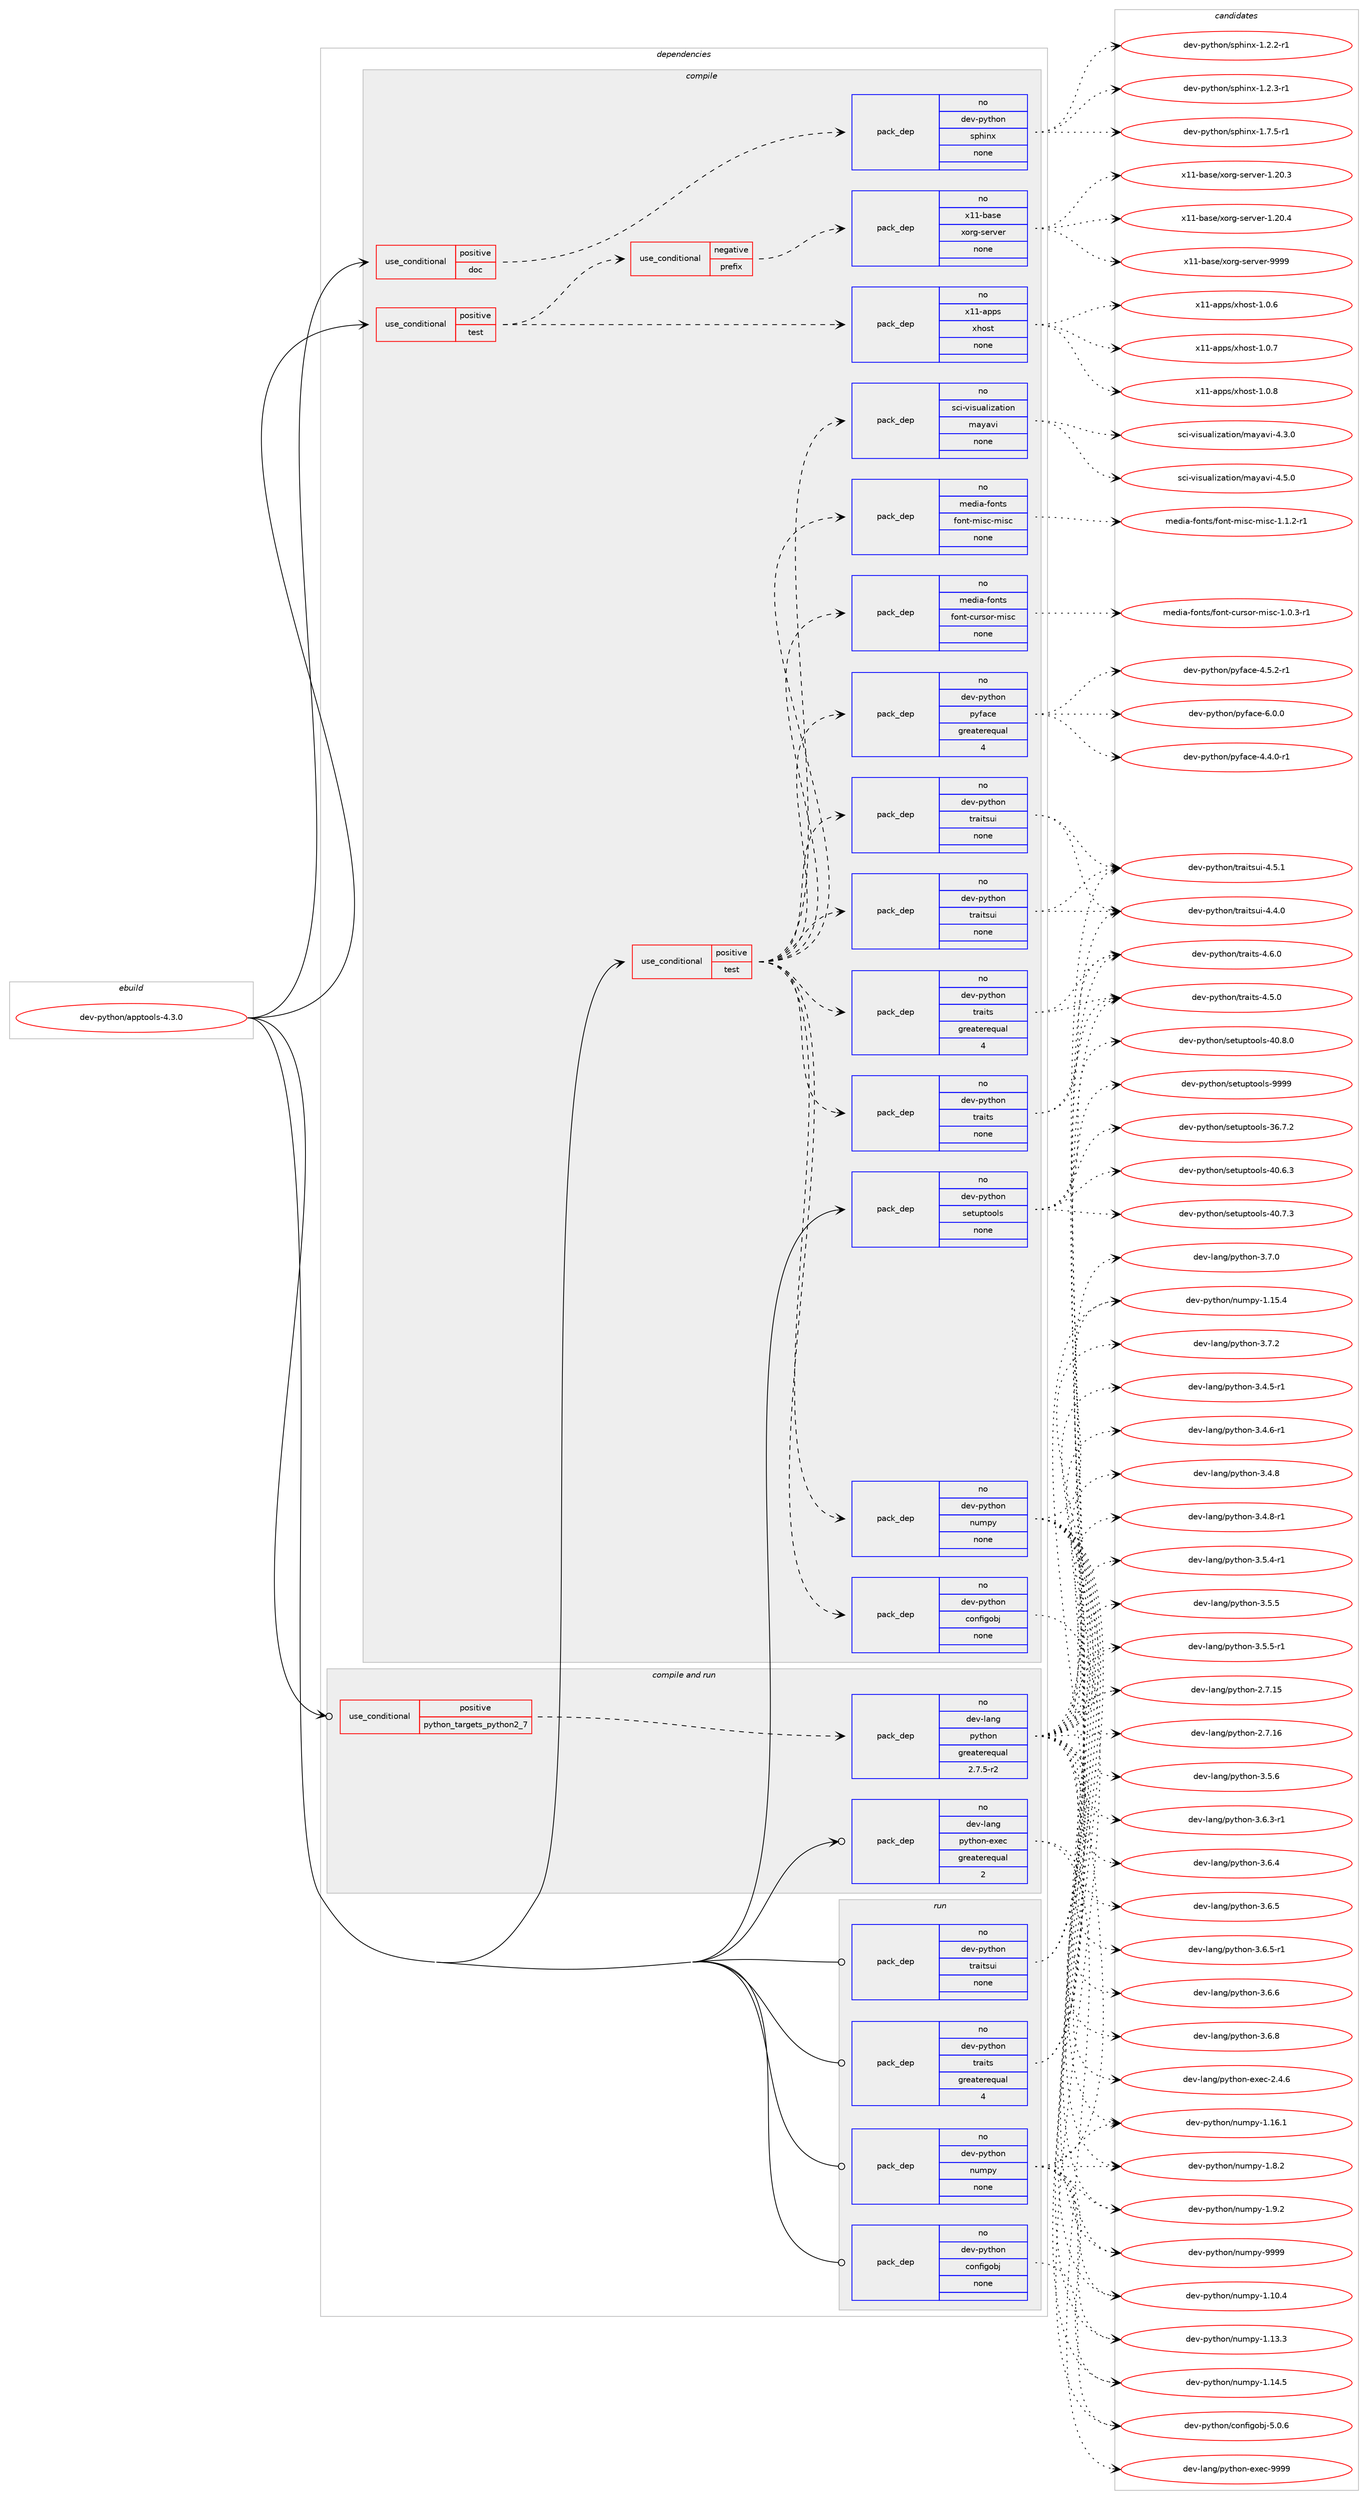 digraph prolog {

# *************
# Graph options
# *************

newrank=true;
concentrate=true;
compound=true;
graph [rankdir=LR,fontname=Helvetica,fontsize=10,ranksep=1.5];#, ranksep=2.5, nodesep=0.2];
edge  [arrowhead=vee];
node  [fontname=Helvetica,fontsize=10];

# **********
# The ebuild
# **********

subgraph cluster_leftcol {
color=gray;
rank=same;
label=<<i>ebuild</i>>;
id [label="dev-python/apptools-4.3.0", color=red, width=4, href="../dev-python/apptools-4.3.0.svg"];
}

# ****************
# The dependencies
# ****************

subgraph cluster_midcol {
color=gray;
label=<<i>dependencies</i>>;
subgraph cluster_compile {
fillcolor="#eeeeee";
style=filled;
label=<<i>compile</i>>;
subgraph cond370879 {
dependency1398572 [label=<<TABLE BORDER="0" CELLBORDER="1" CELLSPACING="0" CELLPADDING="4"><TR><TD ROWSPAN="3" CELLPADDING="10">use_conditional</TD></TR><TR><TD>positive</TD></TR><TR><TD>doc</TD></TR></TABLE>>, shape=none, color=red];
subgraph pack1004468 {
dependency1398573 [label=<<TABLE BORDER="0" CELLBORDER="1" CELLSPACING="0" CELLPADDING="4" WIDTH="220"><TR><TD ROWSPAN="6" CELLPADDING="30">pack_dep</TD></TR><TR><TD WIDTH="110">no</TD></TR><TR><TD>dev-python</TD></TR><TR><TD>sphinx</TD></TR><TR><TD>none</TD></TR><TR><TD></TD></TR></TABLE>>, shape=none, color=blue];
}
dependency1398572:e -> dependency1398573:w [weight=20,style="dashed",arrowhead="vee"];
}
id:e -> dependency1398572:w [weight=20,style="solid",arrowhead="vee"];
subgraph cond370880 {
dependency1398574 [label=<<TABLE BORDER="0" CELLBORDER="1" CELLSPACING="0" CELLPADDING="4"><TR><TD ROWSPAN="3" CELLPADDING="10">use_conditional</TD></TR><TR><TD>positive</TD></TR><TR><TD>test</TD></TR></TABLE>>, shape=none, color=red];
subgraph cond370881 {
dependency1398575 [label=<<TABLE BORDER="0" CELLBORDER="1" CELLSPACING="0" CELLPADDING="4"><TR><TD ROWSPAN="3" CELLPADDING="10">use_conditional</TD></TR><TR><TD>negative</TD></TR><TR><TD>prefix</TD></TR></TABLE>>, shape=none, color=red];
subgraph pack1004469 {
dependency1398576 [label=<<TABLE BORDER="0" CELLBORDER="1" CELLSPACING="0" CELLPADDING="4" WIDTH="220"><TR><TD ROWSPAN="6" CELLPADDING="30">pack_dep</TD></TR><TR><TD WIDTH="110">no</TD></TR><TR><TD>x11-base</TD></TR><TR><TD>xorg-server</TD></TR><TR><TD>none</TD></TR><TR><TD></TD></TR></TABLE>>, shape=none, color=blue];
}
dependency1398575:e -> dependency1398576:w [weight=20,style="dashed",arrowhead="vee"];
}
dependency1398574:e -> dependency1398575:w [weight=20,style="dashed",arrowhead="vee"];
subgraph pack1004470 {
dependency1398577 [label=<<TABLE BORDER="0" CELLBORDER="1" CELLSPACING="0" CELLPADDING="4" WIDTH="220"><TR><TD ROWSPAN="6" CELLPADDING="30">pack_dep</TD></TR><TR><TD WIDTH="110">no</TD></TR><TR><TD>x11-apps</TD></TR><TR><TD>xhost</TD></TR><TR><TD>none</TD></TR><TR><TD></TD></TR></TABLE>>, shape=none, color=blue];
}
dependency1398574:e -> dependency1398577:w [weight=20,style="dashed",arrowhead="vee"];
}
id:e -> dependency1398574:w [weight=20,style="solid",arrowhead="vee"];
subgraph cond370882 {
dependency1398578 [label=<<TABLE BORDER="0" CELLBORDER="1" CELLSPACING="0" CELLPADDING="4"><TR><TD ROWSPAN="3" CELLPADDING="10">use_conditional</TD></TR><TR><TD>positive</TD></TR><TR><TD>test</TD></TR></TABLE>>, shape=none, color=red];
subgraph pack1004471 {
dependency1398579 [label=<<TABLE BORDER="0" CELLBORDER="1" CELLSPACING="0" CELLPADDING="4" WIDTH="220"><TR><TD ROWSPAN="6" CELLPADDING="30">pack_dep</TD></TR><TR><TD WIDTH="110">no</TD></TR><TR><TD>dev-python</TD></TR><TR><TD>configobj</TD></TR><TR><TD>none</TD></TR><TR><TD></TD></TR></TABLE>>, shape=none, color=blue];
}
dependency1398578:e -> dependency1398579:w [weight=20,style="dashed",arrowhead="vee"];
subgraph pack1004472 {
dependency1398580 [label=<<TABLE BORDER="0" CELLBORDER="1" CELLSPACING="0" CELLPADDING="4" WIDTH="220"><TR><TD ROWSPAN="6" CELLPADDING="30">pack_dep</TD></TR><TR><TD WIDTH="110">no</TD></TR><TR><TD>dev-python</TD></TR><TR><TD>numpy</TD></TR><TR><TD>none</TD></TR><TR><TD></TD></TR></TABLE>>, shape=none, color=blue];
}
dependency1398578:e -> dependency1398580:w [weight=20,style="dashed",arrowhead="vee"];
subgraph pack1004473 {
dependency1398581 [label=<<TABLE BORDER="0" CELLBORDER="1" CELLSPACING="0" CELLPADDING="4" WIDTH="220"><TR><TD ROWSPAN="6" CELLPADDING="30">pack_dep</TD></TR><TR><TD WIDTH="110">no</TD></TR><TR><TD>dev-python</TD></TR><TR><TD>traitsui</TD></TR><TR><TD>none</TD></TR><TR><TD></TD></TR></TABLE>>, shape=none, color=blue];
}
dependency1398578:e -> dependency1398581:w [weight=20,style="dashed",arrowhead="vee"];
subgraph pack1004474 {
dependency1398582 [label=<<TABLE BORDER="0" CELLBORDER="1" CELLSPACING="0" CELLPADDING="4" WIDTH="220"><TR><TD ROWSPAN="6" CELLPADDING="30">pack_dep</TD></TR><TR><TD WIDTH="110">no</TD></TR><TR><TD>dev-python</TD></TR><TR><TD>traits</TD></TR><TR><TD>greaterequal</TD></TR><TR><TD>4</TD></TR></TABLE>>, shape=none, color=blue];
}
dependency1398578:e -> dependency1398582:w [weight=20,style="dashed",arrowhead="vee"];
subgraph pack1004475 {
dependency1398583 [label=<<TABLE BORDER="0" CELLBORDER="1" CELLSPACING="0" CELLPADDING="4" WIDTH="220"><TR><TD ROWSPAN="6" CELLPADDING="30">pack_dep</TD></TR><TR><TD WIDTH="110">no</TD></TR><TR><TD>dev-python</TD></TR><TR><TD>pyface</TD></TR><TR><TD>greaterequal</TD></TR><TR><TD>4</TD></TR></TABLE>>, shape=none, color=blue];
}
dependency1398578:e -> dependency1398583:w [weight=20,style="dashed",arrowhead="vee"];
subgraph pack1004476 {
dependency1398584 [label=<<TABLE BORDER="0" CELLBORDER="1" CELLSPACING="0" CELLPADDING="4" WIDTH="220"><TR><TD ROWSPAN="6" CELLPADDING="30">pack_dep</TD></TR><TR><TD WIDTH="110">no</TD></TR><TR><TD>media-fonts</TD></TR><TR><TD>font-cursor-misc</TD></TR><TR><TD>none</TD></TR><TR><TD></TD></TR></TABLE>>, shape=none, color=blue];
}
dependency1398578:e -> dependency1398584:w [weight=20,style="dashed",arrowhead="vee"];
subgraph pack1004477 {
dependency1398585 [label=<<TABLE BORDER="0" CELLBORDER="1" CELLSPACING="0" CELLPADDING="4" WIDTH="220"><TR><TD ROWSPAN="6" CELLPADDING="30">pack_dep</TD></TR><TR><TD WIDTH="110">no</TD></TR><TR><TD>media-fonts</TD></TR><TR><TD>font-misc-misc</TD></TR><TR><TD>none</TD></TR><TR><TD></TD></TR></TABLE>>, shape=none, color=blue];
}
dependency1398578:e -> dependency1398585:w [weight=20,style="dashed",arrowhead="vee"];
subgraph pack1004478 {
dependency1398586 [label=<<TABLE BORDER="0" CELLBORDER="1" CELLSPACING="0" CELLPADDING="4" WIDTH="220"><TR><TD ROWSPAN="6" CELLPADDING="30">pack_dep</TD></TR><TR><TD WIDTH="110">no</TD></TR><TR><TD>sci-visualization</TD></TR><TR><TD>mayavi</TD></TR><TR><TD>none</TD></TR><TR><TD></TD></TR></TABLE>>, shape=none, color=blue];
}
dependency1398578:e -> dependency1398586:w [weight=20,style="dashed",arrowhead="vee"];
subgraph pack1004479 {
dependency1398587 [label=<<TABLE BORDER="0" CELLBORDER="1" CELLSPACING="0" CELLPADDING="4" WIDTH="220"><TR><TD ROWSPAN="6" CELLPADDING="30">pack_dep</TD></TR><TR><TD WIDTH="110">no</TD></TR><TR><TD>dev-python</TD></TR><TR><TD>traits</TD></TR><TR><TD>none</TD></TR><TR><TD></TD></TR></TABLE>>, shape=none, color=blue];
}
dependency1398578:e -> dependency1398587:w [weight=20,style="dashed",arrowhead="vee"];
subgraph pack1004480 {
dependency1398588 [label=<<TABLE BORDER="0" CELLBORDER="1" CELLSPACING="0" CELLPADDING="4" WIDTH="220"><TR><TD ROWSPAN="6" CELLPADDING="30">pack_dep</TD></TR><TR><TD WIDTH="110">no</TD></TR><TR><TD>dev-python</TD></TR><TR><TD>traitsui</TD></TR><TR><TD>none</TD></TR><TR><TD></TD></TR></TABLE>>, shape=none, color=blue];
}
dependency1398578:e -> dependency1398588:w [weight=20,style="dashed",arrowhead="vee"];
}
id:e -> dependency1398578:w [weight=20,style="solid",arrowhead="vee"];
subgraph pack1004481 {
dependency1398589 [label=<<TABLE BORDER="0" CELLBORDER="1" CELLSPACING="0" CELLPADDING="4" WIDTH="220"><TR><TD ROWSPAN="6" CELLPADDING="30">pack_dep</TD></TR><TR><TD WIDTH="110">no</TD></TR><TR><TD>dev-python</TD></TR><TR><TD>setuptools</TD></TR><TR><TD>none</TD></TR><TR><TD></TD></TR></TABLE>>, shape=none, color=blue];
}
id:e -> dependency1398589:w [weight=20,style="solid",arrowhead="vee"];
}
subgraph cluster_compileandrun {
fillcolor="#eeeeee";
style=filled;
label=<<i>compile and run</i>>;
subgraph cond370883 {
dependency1398590 [label=<<TABLE BORDER="0" CELLBORDER="1" CELLSPACING="0" CELLPADDING="4"><TR><TD ROWSPAN="3" CELLPADDING="10">use_conditional</TD></TR><TR><TD>positive</TD></TR><TR><TD>python_targets_python2_7</TD></TR></TABLE>>, shape=none, color=red];
subgraph pack1004482 {
dependency1398591 [label=<<TABLE BORDER="0" CELLBORDER="1" CELLSPACING="0" CELLPADDING="4" WIDTH="220"><TR><TD ROWSPAN="6" CELLPADDING="30">pack_dep</TD></TR><TR><TD WIDTH="110">no</TD></TR><TR><TD>dev-lang</TD></TR><TR><TD>python</TD></TR><TR><TD>greaterequal</TD></TR><TR><TD>2.7.5-r2</TD></TR></TABLE>>, shape=none, color=blue];
}
dependency1398590:e -> dependency1398591:w [weight=20,style="dashed",arrowhead="vee"];
}
id:e -> dependency1398590:w [weight=20,style="solid",arrowhead="odotvee"];
subgraph pack1004483 {
dependency1398592 [label=<<TABLE BORDER="0" CELLBORDER="1" CELLSPACING="0" CELLPADDING="4" WIDTH="220"><TR><TD ROWSPAN="6" CELLPADDING="30">pack_dep</TD></TR><TR><TD WIDTH="110">no</TD></TR><TR><TD>dev-lang</TD></TR><TR><TD>python-exec</TD></TR><TR><TD>greaterequal</TD></TR><TR><TD>2</TD></TR></TABLE>>, shape=none, color=blue];
}
id:e -> dependency1398592:w [weight=20,style="solid",arrowhead="odotvee"];
}
subgraph cluster_run {
fillcolor="#eeeeee";
style=filled;
label=<<i>run</i>>;
subgraph pack1004484 {
dependency1398593 [label=<<TABLE BORDER="0" CELLBORDER="1" CELLSPACING="0" CELLPADDING="4" WIDTH="220"><TR><TD ROWSPAN="6" CELLPADDING="30">pack_dep</TD></TR><TR><TD WIDTH="110">no</TD></TR><TR><TD>dev-python</TD></TR><TR><TD>configobj</TD></TR><TR><TD>none</TD></TR><TR><TD></TD></TR></TABLE>>, shape=none, color=blue];
}
id:e -> dependency1398593:w [weight=20,style="solid",arrowhead="odot"];
subgraph pack1004485 {
dependency1398594 [label=<<TABLE BORDER="0" CELLBORDER="1" CELLSPACING="0" CELLPADDING="4" WIDTH="220"><TR><TD ROWSPAN="6" CELLPADDING="30">pack_dep</TD></TR><TR><TD WIDTH="110">no</TD></TR><TR><TD>dev-python</TD></TR><TR><TD>numpy</TD></TR><TR><TD>none</TD></TR><TR><TD></TD></TR></TABLE>>, shape=none, color=blue];
}
id:e -> dependency1398594:w [weight=20,style="solid",arrowhead="odot"];
subgraph pack1004486 {
dependency1398595 [label=<<TABLE BORDER="0" CELLBORDER="1" CELLSPACING="0" CELLPADDING="4" WIDTH="220"><TR><TD ROWSPAN="6" CELLPADDING="30">pack_dep</TD></TR><TR><TD WIDTH="110">no</TD></TR><TR><TD>dev-python</TD></TR><TR><TD>traits</TD></TR><TR><TD>greaterequal</TD></TR><TR><TD>4</TD></TR></TABLE>>, shape=none, color=blue];
}
id:e -> dependency1398595:w [weight=20,style="solid",arrowhead="odot"];
subgraph pack1004487 {
dependency1398596 [label=<<TABLE BORDER="0" CELLBORDER="1" CELLSPACING="0" CELLPADDING="4" WIDTH="220"><TR><TD ROWSPAN="6" CELLPADDING="30">pack_dep</TD></TR><TR><TD WIDTH="110">no</TD></TR><TR><TD>dev-python</TD></TR><TR><TD>traitsui</TD></TR><TR><TD>none</TD></TR><TR><TD></TD></TR></TABLE>>, shape=none, color=blue];
}
id:e -> dependency1398596:w [weight=20,style="solid",arrowhead="odot"];
}
}

# **************
# The candidates
# **************

subgraph cluster_choices {
rank=same;
color=gray;
label=<<i>candidates</i>>;

subgraph choice1004468 {
color=black;
nodesep=1;
choice10010111845112121116104111110471151121041051101204549465046504511449 [label="dev-python/sphinx-1.2.2-r1", color=red, width=4,href="../dev-python/sphinx-1.2.2-r1.svg"];
choice10010111845112121116104111110471151121041051101204549465046514511449 [label="dev-python/sphinx-1.2.3-r1", color=red, width=4,href="../dev-python/sphinx-1.2.3-r1.svg"];
choice10010111845112121116104111110471151121041051101204549465546534511449 [label="dev-python/sphinx-1.7.5-r1", color=red, width=4,href="../dev-python/sphinx-1.7.5-r1.svg"];
dependency1398573:e -> choice10010111845112121116104111110471151121041051101204549465046504511449:w [style=dotted,weight="100"];
dependency1398573:e -> choice10010111845112121116104111110471151121041051101204549465046514511449:w [style=dotted,weight="100"];
dependency1398573:e -> choice10010111845112121116104111110471151121041051101204549465546534511449:w [style=dotted,weight="100"];
}
subgraph choice1004469 {
color=black;
nodesep=1;
choice1204949459897115101471201111141034511510111411810111445494650484651 [label="x11-base/xorg-server-1.20.3", color=red, width=4,href="../x11-base/xorg-server-1.20.3.svg"];
choice1204949459897115101471201111141034511510111411810111445494650484652 [label="x11-base/xorg-server-1.20.4", color=red, width=4,href="../x11-base/xorg-server-1.20.4.svg"];
choice120494945989711510147120111114103451151011141181011144557575757 [label="x11-base/xorg-server-9999", color=red, width=4,href="../x11-base/xorg-server-9999.svg"];
dependency1398576:e -> choice1204949459897115101471201111141034511510111411810111445494650484651:w [style=dotted,weight="100"];
dependency1398576:e -> choice1204949459897115101471201111141034511510111411810111445494650484652:w [style=dotted,weight="100"];
dependency1398576:e -> choice120494945989711510147120111114103451151011141181011144557575757:w [style=dotted,weight="100"];
}
subgraph choice1004470 {
color=black;
nodesep=1;
choice1204949459711211211547120104111115116454946484654 [label="x11-apps/xhost-1.0.6", color=red, width=4,href="../x11-apps/xhost-1.0.6.svg"];
choice1204949459711211211547120104111115116454946484655 [label="x11-apps/xhost-1.0.7", color=red, width=4,href="../x11-apps/xhost-1.0.7.svg"];
choice1204949459711211211547120104111115116454946484656 [label="x11-apps/xhost-1.0.8", color=red, width=4,href="../x11-apps/xhost-1.0.8.svg"];
dependency1398577:e -> choice1204949459711211211547120104111115116454946484654:w [style=dotted,weight="100"];
dependency1398577:e -> choice1204949459711211211547120104111115116454946484655:w [style=dotted,weight="100"];
dependency1398577:e -> choice1204949459711211211547120104111115116454946484656:w [style=dotted,weight="100"];
}
subgraph choice1004471 {
color=black;
nodesep=1;
choice10010111845112121116104111110479911111010210510311198106455346484654 [label="dev-python/configobj-5.0.6", color=red, width=4,href="../dev-python/configobj-5.0.6.svg"];
dependency1398579:e -> choice10010111845112121116104111110479911111010210510311198106455346484654:w [style=dotted,weight="100"];
}
subgraph choice1004472 {
color=black;
nodesep=1;
choice100101118451121211161041111104711011710911212145494649484652 [label="dev-python/numpy-1.10.4", color=red, width=4,href="../dev-python/numpy-1.10.4.svg"];
choice100101118451121211161041111104711011710911212145494649514651 [label="dev-python/numpy-1.13.3", color=red, width=4,href="../dev-python/numpy-1.13.3.svg"];
choice100101118451121211161041111104711011710911212145494649524653 [label="dev-python/numpy-1.14.5", color=red, width=4,href="../dev-python/numpy-1.14.5.svg"];
choice100101118451121211161041111104711011710911212145494649534652 [label="dev-python/numpy-1.15.4", color=red, width=4,href="../dev-python/numpy-1.15.4.svg"];
choice100101118451121211161041111104711011710911212145494649544649 [label="dev-python/numpy-1.16.1", color=red, width=4,href="../dev-python/numpy-1.16.1.svg"];
choice1001011184511212111610411111047110117109112121454946564650 [label="dev-python/numpy-1.8.2", color=red, width=4,href="../dev-python/numpy-1.8.2.svg"];
choice1001011184511212111610411111047110117109112121454946574650 [label="dev-python/numpy-1.9.2", color=red, width=4,href="../dev-python/numpy-1.9.2.svg"];
choice10010111845112121116104111110471101171091121214557575757 [label="dev-python/numpy-9999", color=red, width=4,href="../dev-python/numpy-9999.svg"];
dependency1398580:e -> choice100101118451121211161041111104711011710911212145494649484652:w [style=dotted,weight="100"];
dependency1398580:e -> choice100101118451121211161041111104711011710911212145494649514651:w [style=dotted,weight="100"];
dependency1398580:e -> choice100101118451121211161041111104711011710911212145494649524653:w [style=dotted,weight="100"];
dependency1398580:e -> choice100101118451121211161041111104711011710911212145494649534652:w [style=dotted,weight="100"];
dependency1398580:e -> choice100101118451121211161041111104711011710911212145494649544649:w [style=dotted,weight="100"];
dependency1398580:e -> choice1001011184511212111610411111047110117109112121454946564650:w [style=dotted,weight="100"];
dependency1398580:e -> choice1001011184511212111610411111047110117109112121454946574650:w [style=dotted,weight="100"];
dependency1398580:e -> choice10010111845112121116104111110471101171091121214557575757:w [style=dotted,weight="100"];
}
subgraph choice1004473 {
color=black;
nodesep=1;
choice100101118451121211161041111104711611497105116115117105455246524648 [label="dev-python/traitsui-4.4.0", color=red, width=4,href="../dev-python/traitsui-4.4.0.svg"];
choice100101118451121211161041111104711611497105116115117105455246534649 [label="dev-python/traitsui-4.5.1", color=red, width=4,href="../dev-python/traitsui-4.5.1.svg"];
dependency1398581:e -> choice100101118451121211161041111104711611497105116115117105455246524648:w [style=dotted,weight="100"];
dependency1398581:e -> choice100101118451121211161041111104711611497105116115117105455246534649:w [style=dotted,weight="100"];
}
subgraph choice1004474 {
color=black;
nodesep=1;
choice100101118451121211161041111104711611497105116115455246534648 [label="dev-python/traits-4.5.0", color=red, width=4,href="../dev-python/traits-4.5.0.svg"];
choice100101118451121211161041111104711611497105116115455246544648 [label="dev-python/traits-4.6.0", color=red, width=4,href="../dev-python/traits-4.6.0.svg"];
dependency1398582:e -> choice100101118451121211161041111104711611497105116115455246534648:w [style=dotted,weight="100"];
dependency1398582:e -> choice100101118451121211161041111104711611497105116115455246544648:w [style=dotted,weight="100"];
}
subgraph choice1004475 {
color=black;
nodesep=1;
choice100101118451121211161041111104711212110297991014552465246484511449 [label="dev-python/pyface-4.4.0-r1", color=red, width=4,href="../dev-python/pyface-4.4.0-r1.svg"];
choice100101118451121211161041111104711212110297991014552465346504511449 [label="dev-python/pyface-4.5.2-r1", color=red, width=4,href="../dev-python/pyface-4.5.2-r1.svg"];
choice10010111845112121116104111110471121211029799101455446484648 [label="dev-python/pyface-6.0.0", color=red, width=4,href="../dev-python/pyface-6.0.0.svg"];
dependency1398583:e -> choice100101118451121211161041111104711212110297991014552465246484511449:w [style=dotted,weight="100"];
dependency1398583:e -> choice100101118451121211161041111104711212110297991014552465346504511449:w [style=dotted,weight="100"];
dependency1398583:e -> choice10010111845112121116104111110471121211029799101455446484648:w [style=dotted,weight="100"];
}
subgraph choice1004476 {
color=black;
nodesep=1;
choice109101100105974510211111011611547102111110116459911711411511111445109105115994549464846514511449 [label="media-fonts/font-cursor-misc-1.0.3-r1", color=red, width=4,href="../media-fonts/font-cursor-misc-1.0.3-r1.svg"];
dependency1398584:e -> choice109101100105974510211111011611547102111110116459911711411511111445109105115994549464846514511449:w [style=dotted,weight="100"];
}
subgraph choice1004477 {
color=black;
nodesep=1;
choice109101100105974510211111011611547102111110116451091051159945109105115994549464946504511449 [label="media-fonts/font-misc-misc-1.1.2-r1", color=red, width=4,href="../media-fonts/font-misc-misc-1.1.2-r1.svg"];
dependency1398585:e -> choice109101100105974510211111011611547102111110116451091051159945109105115994549464946504511449:w [style=dotted,weight="100"];
}
subgraph choice1004478 {
color=black;
nodesep=1;
choice11599105451181051151179710810512297116105111110471099712197118105455246514648 [label="sci-visualization/mayavi-4.3.0", color=red, width=4,href="../sci-visualization/mayavi-4.3.0.svg"];
choice11599105451181051151179710810512297116105111110471099712197118105455246534648 [label="sci-visualization/mayavi-4.5.0", color=red, width=4,href="../sci-visualization/mayavi-4.5.0.svg"];
dependency1398586:e -> choice11599105451181051151179710810512297116105111110471099712197118105455246514648:w [style=dotted,weight="100"];
dependency1398586:e -> choice11599105451181051151179710810512297116105111110471099712197118105455246534648:w [style=dotted,weight="100"];
}
subgraph choice1004479 {
color=black;
nodesep=1;
choice100101118451121211161041111104711611497105116115455246534648 [label="dev-python/traits-4.5.0", color=red, width=4,href="../dev-python/traits-4.5.0.svg"];
choice100101118451121211161041111104711611497105116115455246544648 [label="dev-python/traits-4.6.0", color=red, width=4,href="../dev-python/traits-4.6.0.svg"];
dependency1398587:e -> choice100101118451121211161041111104711611497105116115455246534648:w [style=dotted,weight="100"];
dependency1398587:e -> choice100101118451121211161041111104711611497105116115455246544648:w [style=dotted,weight="100"];
}
subgraph choice1004480 {
color=black;
nodesep=1;
choice100101118451121211161041111104711611497105116115117105455246524648 [label="dev-python/traitsui-4.4.0", color=red, width=4,href="../dev-python/traitsui-4.4.0.svg"];
choice100101118451121211161041111104711611497105116115117105455246534649 [label="dev-python/traitsui-4.5.1", color=red, width=4,href="../dev-python/traitsui-4.5.1.svg"];
dependency1398588:e -> choice100101118451121211161041111104711611497105116115117105455246524648:w [style=dotted,weight="100"];
dependency1398588:e -> choice100101118451121211161041111104711611497105116115117105455246534649:w [style=dotted,weight="100"];
}
subgraph choice1004481 {
color=black;
nodesep=1;
choice100101118451121211161041111104711510111611711211611111110811545515446554650 [label="dev-python/setuptools-36.7.2", color=red, width=4,href="../dev-python/setuptools-36.7.2.svg"];
choice100101118451121211161041111104711510111611711211611111110811545524846544651 [label="dev-python/setuptools-40.6.3", color=red, width=4,href="../dev-python/setuptools-40.6.3.svg"];
choice100101118451121211161041111104711510111611711211611111110811545524846554651 [label="dev-python/setuptools-40.7.3", color=red, width=4,href="../dev-python/setuptools-40.7.3.svg"];
choice100101118451121211161041111104711510111611711211611111110811545524846564648 [label="dev-python/setuptools-40.8.0", color=red, width=4,href="../dev-python/setuptools-40.8.0.svg"];
choice10010111845112121116104111110471151011161171121161111111081154557575757 [label="dev-python/setuptools-9999", color=red, width=4,href="../dev-python/setuptools-9999.svg"];
dependency1398589:e -> choice100101118451121211161041111104711510111611711211611111110811545515446554650:w [style=dotted,weight="100"];
dependency1398589:e -> choice100101118451121211161041111104711510111611711211611111110811545524846544651:w [style=dotted,weight="100"];
dependency1398589:e -> choice100101118451121211161041111104711510111611711211611111110811545524846554651:w [style=dotted,weight="100"];
dependency1398589:e -> choice100101118451121211161041111104711510111611711211611111110811545524846564648:w [style=dotted,weight="100"];
dependency1398589:e -> choice10010111845112121116104111110471151011161171121161111111081154557575757:w [style=dotted,weight="100"];
}
subgraph choice1004482 {
color=black;
nodesep=1;
choice10010111845108971101034711212111610411111045504655464953 [label="dev-lang/python-2.7.15", color=red, width=4,href="../dev-lang/python-2.7.15.svg"];
choice10010111845108971101034711212111610411111045504655464954 [label="dev-lang/python-2.7.16", color=red, width=4,href="../dev-lang/python-2.7.16.svg"];
choice1001011184510897110103471121211161041111104551465246534511449 [label="dev-lang/python-3.4.5-r1", color=red, width=4,href="../dev-lang/python-3.4.5-r1.svg"];
choice1001011184510897110103471121211161041111104551465246544511449 [label="dev-lang/python-3.4.6-r1", color=red, width=4,href="../dev-lang/python-3.4.6-r1.svg"];
choice100101118451089711010347112121116104111110455146524656 [label="dev-lang/python-3.4.8", color=red, width=4,href="../dev-lang/python-3.4.8.svg"];
choice1001011184510897110103471121211161041111104551465246564511449 [label="dev-lang/python-3.4.8-r1", color=red, width=4,href="../dev-lang/python-3.4.8-r1.svg"];
choice1001011184510897110103471121211161041111104551465346524511449 [label="dev-lang/python-3.5.4-r1", color=red, width=4,href="../dev-lang/python-3.5.4-r1.svg"];
choice100101118451089711010347112121116104111110455146534653 [label="dev-lang/python-3.5.5", color=red, width=4,href="../dev-lang/python-3.5.5.svg"];
choice1001011184510897110103471121211161041111104551465346534511449 [label="dev-lang/python-3.5.5-r1", color=red, width=4,href="../dev-lang/python-3.5.5-r1.svg"];
choice100101118451089711010347112121116104111110455146534654 [label="dev-lang/python-3.5.6", color=red, width=4,href="../dev-lang/python-3.5.6.svg"];
choice1001011184510897110103471121211161041111104551465446514511449 [label="dev-lang/python-3.6.3-r1", color=red, width=4,href="../dev-lang/python-3.6.3-r1.svg"];
choice100101118451089711010347112121116104111110455146544652 [label="dev-lang/python-3.6.4", color=red, width=4,href="../dev-lang/python-3.6.4.svg"];
choice100101118451089711010347112121116104111110455146544653 [label="dev-lang/python-3.6.5", color=red, width=4,href="../dev-lang/python-3.6.5.svg"];
choice1001011184510897110103471121211161041111104551465446534511449 [label="dev-lang/python-3.6.5-r1", color=red, width=4,href="../dev-lang/python-3.6.5-r1.svg"];
choice100101118451089711010347112121116104111110455146544654 [label="dev-lang/python-3.6.6", color=red, width=4,href="../dev-lang/python-3.6.6.svg"];
choice100101118451089711010347112121116104111110455146544656 [label="dev-lang/python-3.6.8", color=red, width=4,href="../dev-lang/python-3.6.8.svg"];
choice100101118451089711010347112121116104111110455146554648 [label="dev-lang/python-3.7.0", color=red, width=4,href="../dev-lang/python-3.7.0.svg"];
choice100101118451089711010347112121116104111110455146554650 [label="dev-lang/python-3.7.2", color=red, width=4,href="../dev-lang/python-3.7.2.svg"];
dependency1398591:e -> choice10010111845108971101034711212111610411111045504655464953:w [style=dotted,weight="100"];
dependency1398591:e -> choice10010111845108971101034711212111610411111045504655464954:w [style=dotted,weight="100"];
dependency1398591:e -> choice1001011184510897110103471121211161041111104551465246534511449:w [style=dotted,weight="100"];
dependency1398591:e -> choice1001011184510897110103471121211161041111104551465246544511449:w [style=dotted,weight="100"];
dependency1398591:e -> choice100101118451089711010347112121116104111110455146524656:w [style=dotted,weight="100"];
dependency1398591:e -> choice1001011184510897110103471121211161041111104551465246564511449:w [style=dotted,weight="100"];
dependency1398591:e -> choice1001011184510897110103471121211161041111104551465346524511449:w [style=dotted,weight="100"];
dependency1398591:e -> choice100101118451089711010347112121116104111110455146534653:w [style=dotted,weight="100"];
dependency1398591:e -> choice1001011184510897110103471121211161041111104551465346534511449:w [style=dotted,weight="100"];
dependency1398591:e -> choice100101118451089711010347112121116104111110455146534654:w [style=dotted,weight="100"];
dependency1398591:e -> choice1001011184510897110103471121211161041111104551465446514511449:w [style=dotted,weight="100"];
dependency1398591:e -> choice100101118451089711010347112121116104111110455146544652:w [style=dotted,weight="100"];
dependency1398591:e -> choice100101118451089711010347112121116104111110455146544653:w [style=dotted,weight="100"];
dependency1398591:e -> choice1001011184510897110103471121211161041111104551465446534511449:w [style=dotted,weight="100"];
dependency1398591:e -> choice100101118451089711010347112121116104111110455146544654:w [style=dotted,weight="100"];
dependency1398591:e -> choice100101118451089711010347112121116104111110455146544656:w [style=dotted,weight="100"];
dependency1398591:e -> choice100101118451089711010347112121116104111110455146554648:w [style=dotted,weight="100"];
dependency1398591:e -> choice100101118451089711010347112121116104111110455146554650:w [style=dotted,weight="100"];
}
subgraph choice1004483 {
color=black;
nodesep=1;
choice1001011184510897110103471121211161041111104510112010199455046524654 [label="dev-lang/python-exec-2.4.6", color=red, width=4,href="../dev-lang/python-exec-2.4.6.svg"];
choice10010111845108971101034711212111610411111045101120101994557575757 [label="dev-lang/python-exec-9999", color=red, width=4,href="../dev-lang/python-exec-9999.svg"];
dependency1398592:e -> choice1001011184510897110103471121211161041111104510112010199455046524654:w [style=dotted,weight="100"];
dependency1398592:e -> choice10010111845108971101034711212111610411111045101120101994557575757:w [style=dotted,weight="100"];
}
subgraph choice1004484 {
color=black;
nodesep=1;
choice10010111845112121116104111110479911111010210510311198106455346484654 [label="dev-python/configobj-5.0.6", color=red, width=4,href="../dev-python/configobj-5.0.6.svg"];
dependency1398593:e -> choice10010111845112121116104111110479911111010210510311198106455346484654:w [style=dotted,weight="100"];
}
subgraph choice1004485 {
color=black;
nodesep=1;
choice100101118451121211161041111104711011710911212145494649484652 [label="dev-python/numpy-1.10.4", color=red, width=4,href="../dev-python/numpy-1.10.4.svg"];
choice100101118451121211161041111104711011710911212145494649514651 [label="dev-python/numpy-1.13.3", color=red, width=4,href="../dev-python/numpy-1.13.3.svg"];
choice100101118451121211161041111104711011710911212145494649524653 [label="dev-python/numpy-1.14.5", color=red, width=4,href="../dev-python/numpy-1.14.5.svg"];
choice100101118451121211161041111104711011710911212145494649534652 [label="dev-python/numpy-1.15.4", color=red, width=4,href="../dev-python/numpy-1.15.4.svg"];
choice100101118451121211161041111104711011710911212145494649544649 [label="dev-python/numpy-1.16.1", color=red, width=4,href="../dev-python/numpy-1.16.1.svg"];
choice1001011184511212111610411111047110117109112121454946564650 [label="dev-python/numpy-1.8.2", color=red, width=4,href="../dev-python/numpy-1.8.2.svg"];
choice1001011184511212111610411111047110117109112121454946574650 [label="dev-python/numpy-1.9.2", color=red, width=4,href="../dev-python/numpy-1.9.2.svg"];
choice10010111845112121116104111110471101171091121214557575757 [label="dev-python/numpy-9999", color=red, width=4,href="../dev-python/numpy-9999.svg"];
dependency1398594:e -> choice100101118451121211161041111104711011710911212145494649484652:w [style=dotted,weight="100"];
dependency1398594:e -> choice100101118451121211161041111104711011710911212145494649514651:w [style=dotted,weight="100"];
dependency1398594:e -> choice100101118451121211161041111104711011710911212145494649524653:w [style=dotted,weight="100"];
dependency1398594:e -> choice100101118451121211161041111104711011710911212145494649534652:w [style=dotted,weight="100"];
dependency1398594:e -> choice100101118451121211161041111104711011710911212145494649544649:w [style=dotted,weight="100"];
dependency1398594:e -> choice1001011184511212111610411111047110117109112121454946564650:w [style=dotted,weight="100"];
dependency1398594:e -> choice1001011184511212111610411111047110117109112121454946574650:w [style=dotted,weight="100"];
dependency1398594:e -> choice10010111845112121116104111110471101171091121214557575757:w [style=dotted,weight="100"];
}
subgraph choice1004486 {
color=black;
nodesep=1;
choice100101118451121211161041111104711611497105116115455246534648 [label="dev-python/traits-4.5.0", color=red, width=4,href="../dev-python/traits-4.5.0.svg"];
choice100101118451121211161041111104711611497105116115455246544648 [label="dev-python/traits-4.6.0", color=red, width=4,href="../dev-python/traits-4.6.0.svg"];
dependency1398595:e -> choice100101118451121211161041111104711611497105116115455246534648:w [style=dotted,weight="100"];
dependency1398595:e -> choice100101118451121211161041111104711611497105116115455246544648:w [style=dotted,weight="100"];
}
subgraph choice1004487 {
color=black;
nodesep=1;
choice100101118451121211161041111104711611497105116115117105455246524648 [label="dev-python/traitsui-4.4.0", color=red, width=4,href="../dev-python/traitsui-4.4.0.svg"];
choice100101118451121211161041111104711611497105116115117105455246534649 [label="dev-python/traitsui-4.5.1", color=red, width=4,href="../dev-python/traitsui-4.5.1.svg"];
dependency1398596:e -> choice100101118451121211161041111104711611497105116115117105455246524648:w [style=dotted,weight="100"];
dependency1398596:e -> choice100101118451121211161041111104711611497105116115117105455246534649:w [style=dotted,weight="100"];
}
}

}
